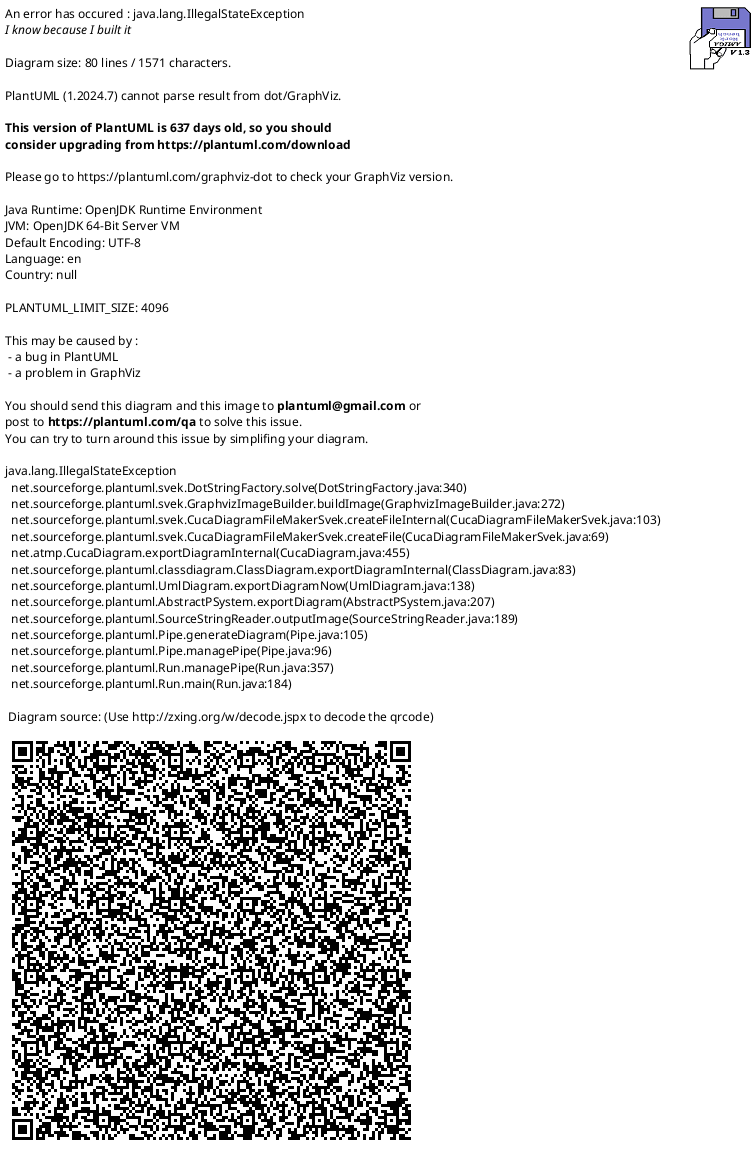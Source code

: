 @startuml
'reference https://plantuml.com/ie-diagram
' avoid problems with angled crows feet
skinparam linetype ortho

entity dim_participant {
  *participantid: string <<pk>>
  --
  +username: string
  +email: string
  *created_dt: datetime
  *last_login_dt: datetime
}

entity fact_has_accessright_topic {
    id: int <<pk>>
    quizid: int <<fk>>
    participantid: string <<fk>>
    --
    valid_from: datetime
    valid_until: datetime
}

entity dim_quiz_multiple {
  *quizid: int <<pk>>
  --
  +quiztopic: string
  +quizdifficulty: int
  +quizlevel: string
}

entity dim_question {
  *questionid: int <<pk>>
  *quizid: int <<fk>>
  --
  *text: string
  +quizhasmultipleanswers: boolean
}

entity dim_option {
  *optionid: int <<pk>>
  *questionid: int <<fk>>
  --
  *text: string
  *iscorrect: boolean
  +option_no: int
  *quiz_question_option: string
}

entity fact_answer {
  *answerid: int <<pk>>
  *participantid: string <<fk>>
  *quizid: int <<fk>>
  *questionid: int <<fk>>
  --
  +quiz_question_option: string <<fk>>
  +record_answer_dt: datetime
  +idle_seconds: int
}

entity fact_quizoption_selected {
  *quizselectedid: int <<pk>>
  *participantid: string <<fk>>
  *quizid: int <<fk>>
  --
  *selected_quiz_ts: datetime
}



dim_quiz_multiple ||--o{ dim_question
dim_quiz_multiple ||--o{ fact_answer
dim_quiz_multiple ||--|{ fact_quizoption_selected
dim_quiz_multiple ||--o{ fact_has_accessright_topic
dim_question ||--|{ dim_option
dim_participant |o--o{ fact_answer
dim_participant ||--o{ fact_quizoption_selected
dim_participant ||--o{ fact_has_accessright_topic
fact_answer }|--|| dim_question
fact_answer }o--|| dim_option

@enduml
